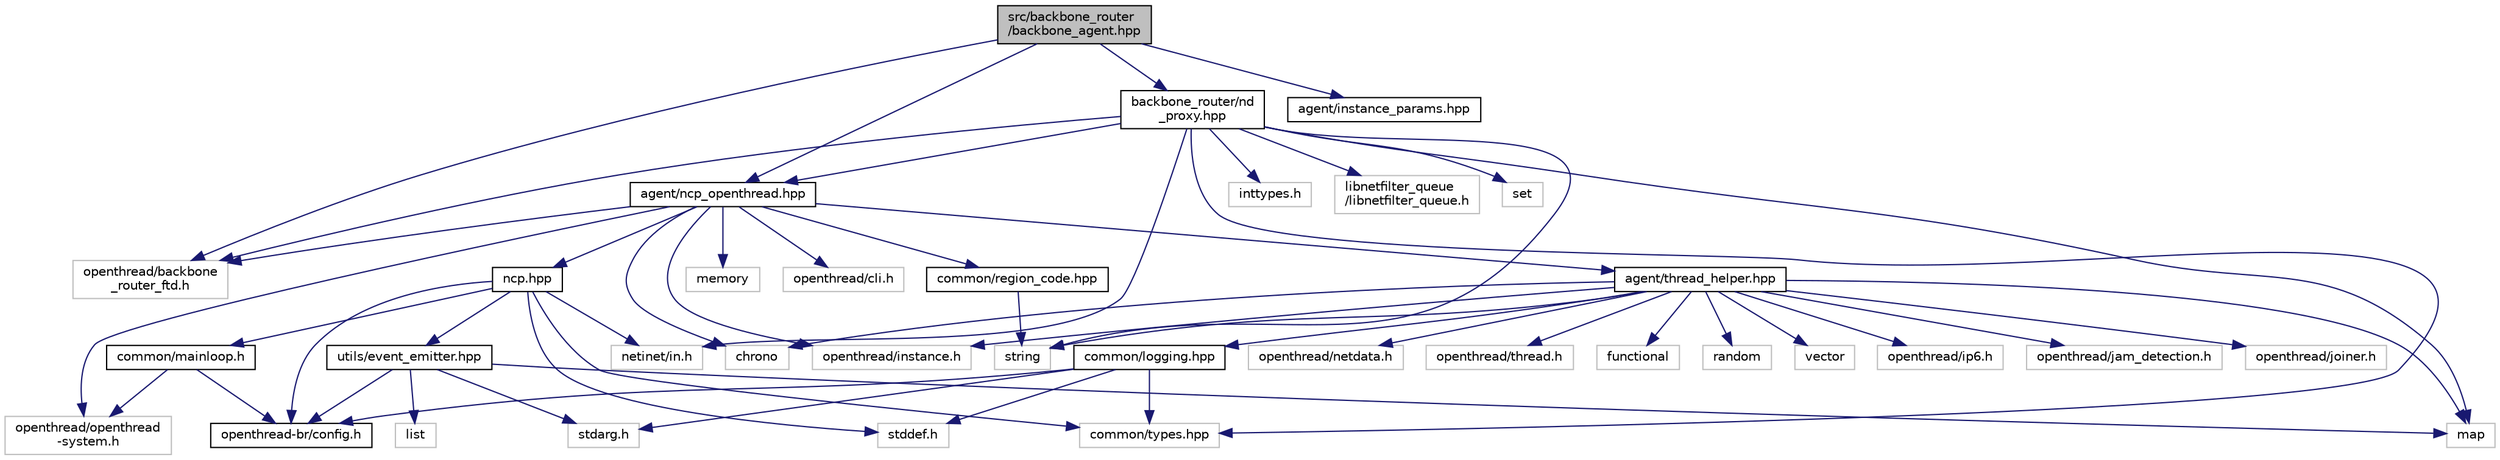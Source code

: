 digraph "src/backbone_router/backbone_agent.hpp"
{
  edge [fontname="Helvetica",fontsize="10",labelfontname="Helvetica",labelfontsize="10"];
  node [fontname="Helvetica",fontsize="10",shape=record];
  Node0 [label="src/backbone_router\l/backbone_agent.hpp",height=0.2,width=0.4,color="black", fillcolor="grey75", style="filled", fontcolor="black"];
  Node0 -> Node1 [color="midnightblue",fontsize="10",style="solid",fontname="Helvetica"];
  Node1 [label="openthread/backbone\l_router_ftd.h",height=0.2,width=0.4,color="grey75", fillcolor="white", style="filled"];
  Node0 -> Node2 [color="midnightblue",fontsize="10",style="solid",fontname="Helvetica"];
  Node2 [label="agent/instance_params.hpp",height=0.2,width=0.4,color="black", fillcolor="white", style="filled",URL="$dd/db1/instance__params_8hpp.html",tooltip="This file includes definition for Thread border router agent instance parameters. ..."];
  Node0 -> Node3 [color="midnightblue",fontsize="10",style="solid",fontname="Helvetica"];
  Node3 [label="agent/ncp_openthread.hpp",height=0.2,width=0.4,color="black", fillcolor="white", style="filled",URL="$d9/d9a/ncp__openthread_8hpp.html",tooltip="This file includes definitions for NCP service. "];
  Node3 -> Node4 [color="midnightblue",fontsize="10",style="solid",fontname="Helvetica"];
  Node4 [label="chrono",height=0.2,width=0.4,color="grey75", fillcolor="white", style="filled"];
  Node3 -> Node5 [color="midnightblue",fontsize="10",style="solid",fontname="Helvetica"];
  Node5 [label="memory",height=0.2,width=0.4,color="grey75", fillcolor="white", style="filled"];
  Node3 -> Node1 [color="midnightblue",fontsize="10",style="solid",fontname="Helvetica"];
  Node3 -> Node6 [color="midnightblue",fontsize="10",style="solid",fontname="Helvetica"];
  Node6 [label="openthread/cli.h",height=0.2,width=0.4,color="grey75", fillcolor="white", style="filled"];
  Node3 -> Node7 [color="midnightblue",fontsize="10",style="solid",fontname="Helvetica"];
  Node7 [label="openthread/instance.h",height=0.2,width=0.4,color="grey75", fillcolor="white", style="filled"];
  Node3 -> Node8 [color="midnightblue",fontsize="10",style="solid",fontname="Helvetica"];
  Node8 [label="openthread/openthread\l-system.h",height=0.2,width=0.4,color="grey75", fillcolor="white", style="filled"];
  Node3 -> Node9 [color="midnightblue",fontsize="10",style="solid",fontname="Helvetica"];
  Node9 [label="ncp.hpp",height=0.2,width=0.4,color="black", fillcolor="white", style="filled",URL="$db/de8/ncp_8hpp.html",tooltip="This file includes definitions for NCP service. "];
  Node9 -> Node10 [color="midnightblue",fontsize="10",style="solid",fontname="Helvetica"];
  Node10 [label="openthread-br/config.h",height=0.2,width=0.4,color="black", fillcolor="white", style="filled",URL="$db/d16/config_8h_source.html"];
  Node9 -> Node11 [color="midnightblue",fontsize="10",style="solid",fontname="Helvetica"];
  Node11 [label="netinet/in.h",height=0.2,width=0.4,color="grey75", fillcolor="white", style="filled"];
  Node9 -> Node12 [color="midnightblue",fontsize="10",style="solid",fontname="Helvetica"];
  Node12 [label="stddef.h",height=0.2,width=0.4,color="grey75", fillcolor="white", style="filled"];
  Node9 -> Node13 [color="midnightblue",fontsize="10",style="solid",fontname="Helvetica"];
  Node13 [label="common/mainloop.h",height=0.2,width=0.4,color="black", fillcolor="white", style="filled",URL="$d8/de7/mainloop_8h.html",tooltip="This file includes definitions for NCP service. "];
  Node13 -> Node10 [color="midnightblue",fontsize="10",style="solid",fontname="Helvetica"];
  Node13 -> Node8 [color="midnightblue",fontsize="10",style="solid",fontname="Helvetica"];
  Node9 -> Node14 [color="midnightblue",fontsize="10",style="solid",fontname="Helvetica"];
  Node14 [label="common/types.hpp",height=0.2,width=0.4,color="grey75", fillcolor="white", style="filled"];
  Node9 -> Node15 [color="midnightblue",fontsize="10",style="solid",fontname="Helvetica"];
  Node15 [label="utils/event_emitter.hpp",height=0.2,width=0.4,color="black", fillcolor="white", style="filled",URL="$d9/def/event__emitter_8hpp_source.html"];
  Node15 -> Node10 [color="midnightblue",fontsize="10",style="solid",fontname="Helvetica"];
  Node15 -> Node16 [color="midnightblue",fontsize="10",style="solid",fontname="Helvetica"];
  Node16 [label="list",height=0.2,width=0.4,color="grey75", fillcolor="white", style="filled"];
  Node15 -> Node17 [color="midnightblue",fontsize="10",style="solid",fontname="Helvetica"];
  Node17 [label="map",height=0.2,width=0.4,color="grey75", fillcolor="white", style="filled"];
  Node15 -> Node18 [color="midnightblue",fontsize="10",style="solid",fontname="Helvetica"];
  Node18 [label="stdarg.h",height=0.2,width=0.4,color="grey75", fillcolor="white", style="filled"];
  Node3 -> Node19 [color="midnightblue",fontsize="10",style="solid",fontname="Helvetica"];
  Node19 [label="agent/thread_helper.hpp",height=0.2,width=0.4,color="black", fillcolor="white", style="filled",URL="$dc/d3c/thread__helper_8hpp_source.html"];
  Node19 -> Node4 [color="midnightblue",fontsize="10",style="solid",fontname="Helvetica"];
  Node19 -> Node20 [color="midnightblue",fontsize="10",style="solid",fontname="Helvetica"];
  Node20 [label="functional",height=0.2,width=0.4,color="grey75", fillcolor="white", style="filled"];
  Node19 -> Node17 [color="midnightblue",fontsize="10",style="solid",fontname="Helvetica"];
  Node19 -> Node21 [color="midnightblue",fontsize="10",style="solid",fontname="Helvetica"];
  Node21 [label="random",height=0.2,width=0.4,color="grey75", fillcolor="white", style="filled"];
  Node19 -> Node22 [color="midnightblue",fontsize="10",style="solid",fontname="Helvetica"];
  Node22 [label="string",height=0.2,width=0.4,color="grey75", fillcolor="white", style="filled"];
  Node19 -> Node23 [color="midnightblue",fontsize="10",style="solid",fontname="Helvetica"];
  Node23 [label="vector",height=0.2,width=0.4,color="grey75", fillcolor="white", style="filled"];
  Node19 -> Node7 [color="midnightblue",fontsize="10",style="solid",fontname="Helvetica"];
  Node19 -> Node24 [color="midnightblue",fontsize="10",style="solid",fontname="Helvetica"];
  Node24 [label="openthread/ip6.h",height=0.2,width=0.4,color="grey75", fillcolor="white", style="filled"];
  Node19 -> Node25 [color="midnightblue",fontsize="10",style="solid",fontname="Helvetica"];
  Node25 [label="openthread/jam_detection.h",height=0.2,width=0.4,color="grey75", fillcolor="white", style="filled"];
  Node19 -> Node26 [color="midnightblue",fontsize="10",style="solid",fontname="Helvetica"];
  Node26 [label="openthread/joiner.h",height=0.2,width=0.4,color="grey75", fillcolor="white", style="filled"];
  Node19 -> Node27 [color="midnightblue",fontsize="10",style="solid",fontname="Helvetica"];
  Node27 [label="openthread/netdata.h",height=0.2,width=0.4,color="grey75", fillcolor="white", style="filled"];
  Node19 -> Node28 [color="midnightblue",fontsize="10",style="solid",fontname="Helvetica"];
  Node28 [label="openthread/thread.h",height=0.2,width=0.4,color="grey75", fillcolor="white", style="filled"];
  Node19 -> Node29 [color="midnightblue",fontsize="10",style="solid",fontname="Helvetica"];
  Node29 [label="common/logging.hpp",height=0.2,width=0.4,color="black", fillcolor="white", style="filled",URL="$d0/da9/logging_8hpp_source.html"];
  Node29 -> Node10 [color="midnightblue",fontsize="10",style="solid",fontname="Helvetica"];
  Node29 -> Node18 [color="midnightblue",fontsize="10",style="solid",fontname="Helvetica"];
  Node29 -> Node12 [color="midnightblue",fontsize="10",style="solid",fontname="Helvetica"];
  Node29 -> Node14 [color="midnightblue",fontsize="10",style="solid",fontname="Helvetica"];
  Node3 -> Node30 [color="midnightblue",fontsize="10",style="solid",fontname="Helvetica"];
  Node30 [label="common/region_code.hpp",height=0.2,width=0.4,color="black", fillcolor="white", style="filled",URL="$d3/d6d/region__code_8hpp_source.html"];
  Node30 -> Node22 [color="midnightblue",fontsize="10",style="solid",fontname="Helvetica"];
  Node0 -> Node31 [color="midnightblue",fontsize="10",style="solid",fontname="Helvetica"];
  Node31 [label="backbone_router/nd\l_proxy.hpp",height=0.2,width=0.4,color="black", fillcolor="white", style="filled",URL="$d1/d28/nd__proxy_8hpp.html",tooltip="This file includes definition for ICMPv6 Neighbor Advertisement (ND) proxy management. "];
  Node31 -> Node32 [color="midnightblue",fontsize="10",style="solid",fontname="Helvetica"];
  Node32 [label="inttypes.h",height=0.2,width=0.4,color="grey75", fillcolor="white", style="filled"];
  Node31 -> Node33 [color="midnightblue",fontsize="10",style="solid",fontname="Helvetica"];
  Node33 [label="libnetfilter_queue\l/libnetfilter_queue.h",height=0.2,width=0.4,color="grey75", fillcolor="white", style="filled"];
  Node31 -> Node17 [color="midnightblue",fontsize="10",style="solid",fontname="Helvetica"];
  Node31 -> Node11 [color="midnightblue",fontsize="10",style="solid",fontname="Helvetica"];
  Node31 -> Node34 [color="midnightblue",fontsize="10",style="solid",fontname="Helvetica"];
  Node34 [label="set",height=0.2,width=0.4,color="grey75", fillcolor="white", style="filled"];
  Node31 -> Node22 [color="midnightblue",fontsize="10",style="solid",fontname="Helvetica"];
  Node31 -> Node1 [color="midnightblue",fontsize="10",style="solid",fontname="Helvetica"];
  Node31 -> Node3 [color="midnightblue",fontsize="10",style="solid",fontname="Helvetica"];
  Node31 -> Node14 [color="midnightblue",fontsize="10",style="solid",fontname="Helvetica"];
}
